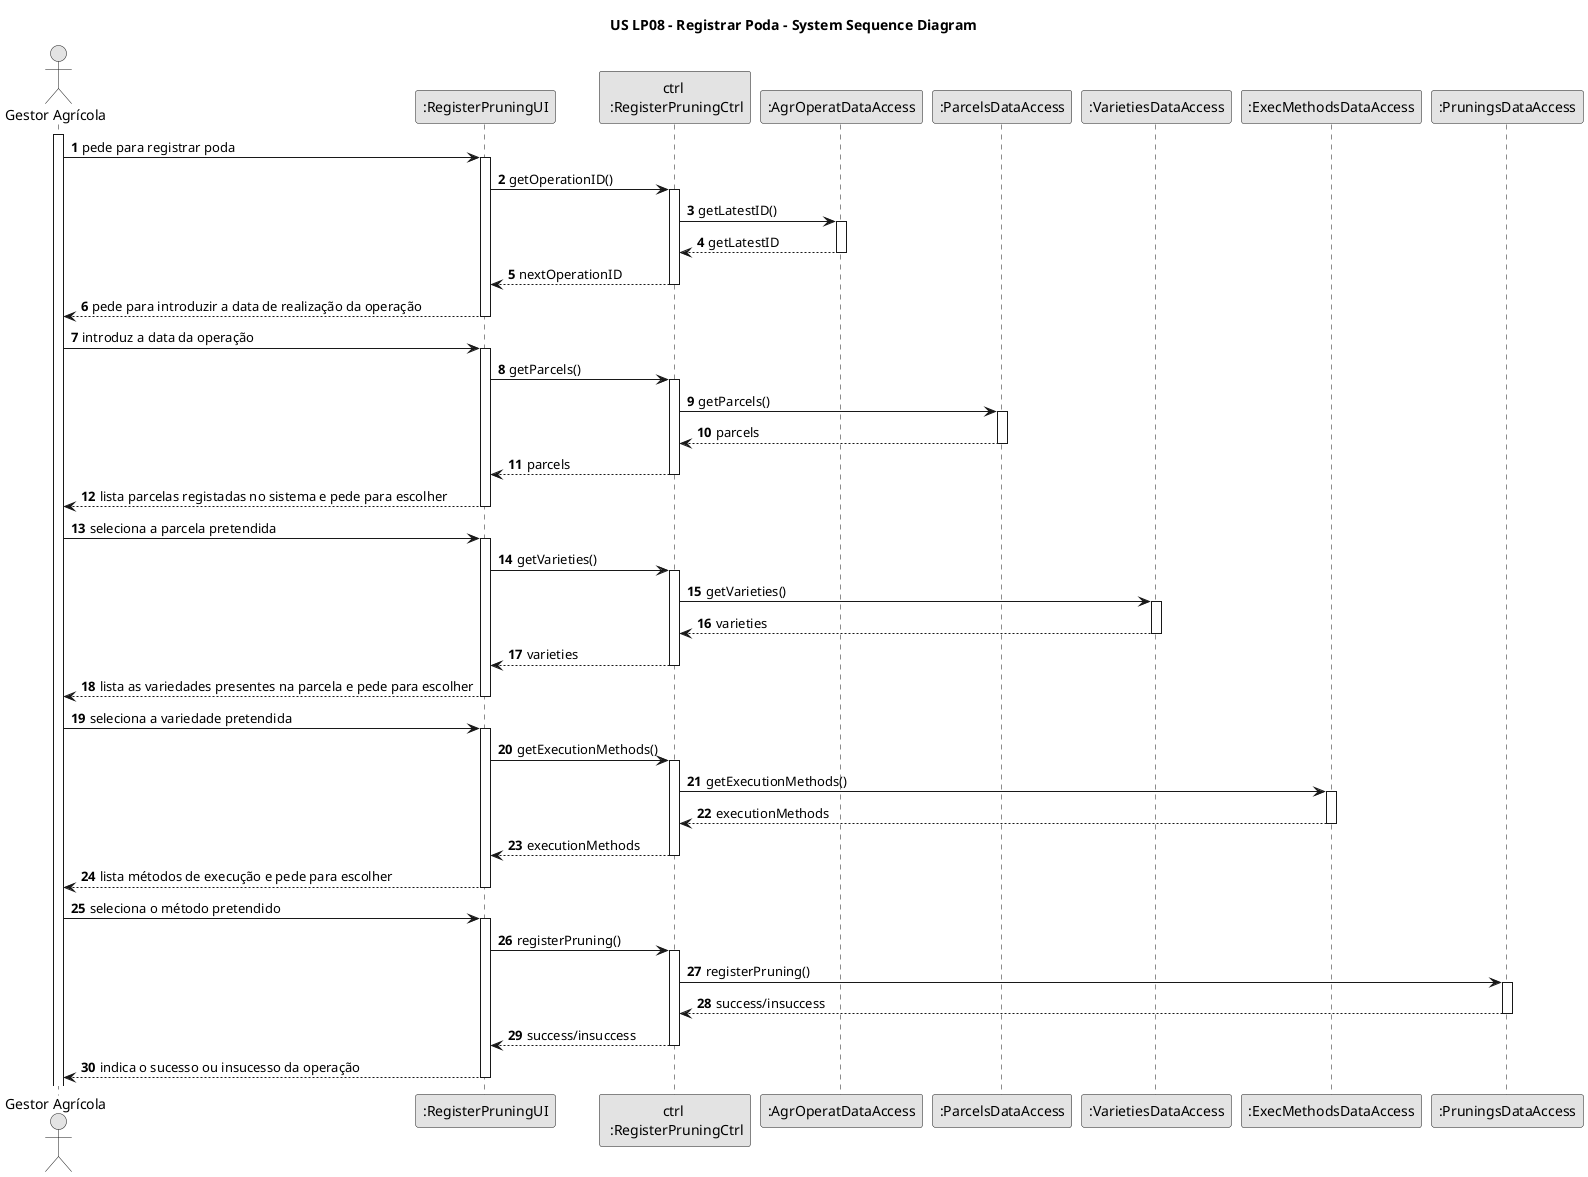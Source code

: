 @startuml
skinparam monochrome true
skinparam packageStyle rectangle
skinparam shadowing false

title US LP08 - Registrar Poda - System Sequence Diagram

autonumber

actor "Gestor Agrícola" as user
participant ":RegisterPruningUI" as ui
participant "ctrl \n :RegisterPruningCtrl" as ctrl
participant ":AgrOperatDataAccess" as agrOperat
participant ":ParcelsDataAccess" as parcels
participant ":VarietiesDataAccess" as varieties
participant ":ExecMethodsDataAccess" as execMethods
participant ":ExecMethodsDataAccess" as execMethods
participant ":PruningsDataAccess" as prunings

activate user
    user -> ui: pede para registrar poda

    activate ui
    ui->ctrl: getOperationID()

    activate ctrl
    ctrl->agrOperat: getLatestID()

    activate agrOperat
    agrOperat-->ctrl:getLatestID
    deactivate

    ctrl-->ui: nextOperationID
    deactivate

    ui-->user: pede para introduzir a data de realização da operação
    deactivate

    user->ui: introduz a data da operação

    activate ui
    ui->ctrl: getParcels()

    activate ctrl
    ctrl->parcels:getParcels()

    activate parcels
    parcels-->ctrl: parcels
    deactivate

    ctrl-->ui: parcels
    deactivate

    ui-->user: lista parcelas registadas no sistema e pede para escolher
    deactivate ui

    user->ui: seleciona a parcela pretendida

    activate ui
        ui->ctrl: getVarieties()

        activate ctrl
        ctrl->varieties:getVarieties()

        activate varieties
        varieties-->ctrl: varieties
        deactivate

        ctrl-->ui: varieties
        deactivate
    ui-->user: lista as variedades presentes na parcela e pede para escolher
    deactivate

    user->ui: seleciona a variedade pretendida

    activate ui
        ui->ctrl: getExecutionMethods()

        activate ctrl
        ctrl->execMethods:getExecutionMethods()

        activate execMethods
        execMethods-->ctrl: executionMethods
        deactivate

        ctrl-->ui: executionMethods
        deactivate
    ui-->user: lista métodos de execução e pede para escolher
    deactivate

    user->ui: seleciona o método pretendido

    activate ui
        ui->ctrl: registerPruning()

        activate ctrl
        ctrl->prunings:registerPruning()

        activate prunings
        prunings-->ctrl: success/insuccess
        deactivate

        ctrl-->ui: success/insuccess
        deactivate
    ui-->user: indica o sucesso ou insucesso da operação
    deactivate

@enduml